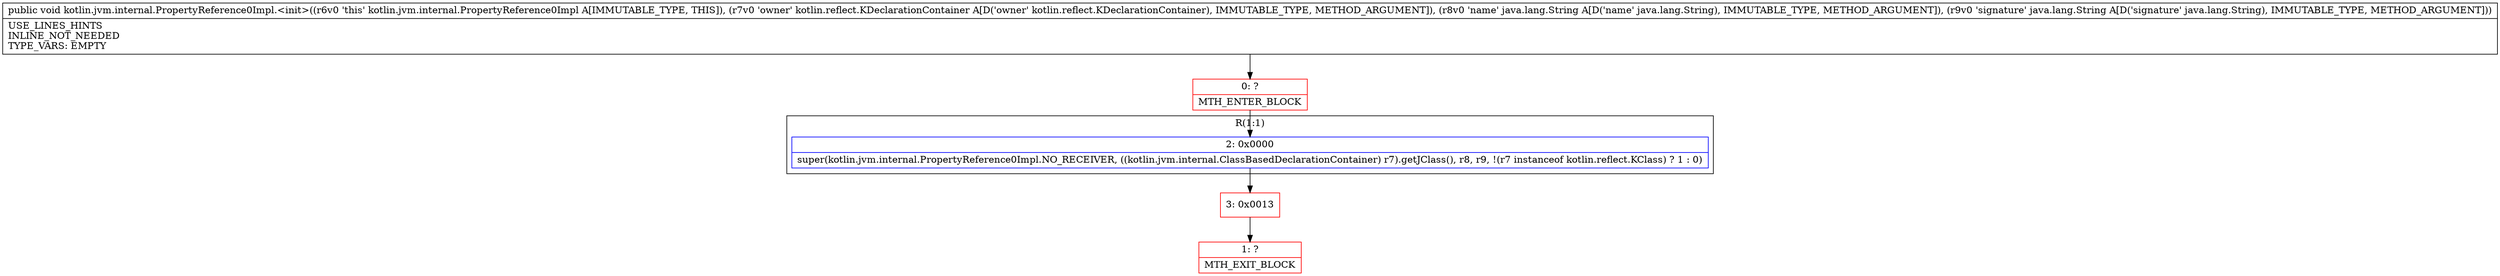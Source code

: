 digraph "CFG forkotlin.jvm.internal.PropertyReference0Impl.\<init\>(Lkotlin\/reflect\/KDeclarationContainer;Ljava\/lang\/String;Ljava\/lang\/String;)V" {
subgraph cluster_Region_2139933246 {
label = "R(1:1)";
node [shape=record,color=blue];
Node_2 [shape=record,label="{2\:\ 0x0000|super(kotlin.jvm.internal.PropertyReference0Impl.NO_RECEIVER, ((kotlin.jvm.internal.ClassBasedDeclarationContainer) r7).getJClass(), r8, r9, !(r7 instanceof kotlin.reflect.KClass) ? 1 : 0)\l}"];
}
Node_0 [shape=record,color=red,label="{0\:\ ?|MTH_ENTER_BLOCK\l}"];
Node_3 [shape=record,color=red,label="{3\:\ 0x0013}"];
Node_1 [shape=record,color=red,label="{1\:\ ?|MTH_EXIT_BLOCK\l}"];
MethodNode[shape=record,label="{public void kotlin.jvm.internal.PropertyReference0Impl.\<init\>((r6v0 'this' kotlin.jvm.internal.PropertyReference0Impl A[IMMUTABLE_TYPE, THIS]), (r7v0 'owner' kotlin.reflect.KDeclarationContainer A[D('owner' kotlin.reflect.KDeclarationContainer), IMMUTABLE_TYPE, METHOD_ARGUMENT]), (r8v0 'name' java.lang.String A[D('name' java.lang.String), IMMUTABLE_TYPE, METHOD_ARGUMENT]), (r9v0 'signature' java.lang.String A[D('signature' java.lang.String), IMMUTABLE_TYPE, METHOD_ARGUMENT]))  | USE_LINES_HINTS\lINLINE_NOT_NEEDED\lTYPE_VARS: EMPTY\l}"];
MethodNode -> Node_0;Node_2 -> Node_3;
Node_0 -> Node_2;
Node_3 -> Node_1;
}

